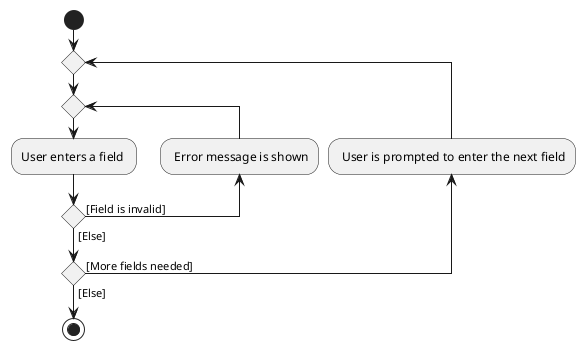 @startuml
start
repeat
repeat
  :User enters a field ;
backward: Error message is shown;
repeat while () is ([Field is invalid]) not ([Else])
backward: User is prompted to enter the next field;
repeat while () is ([More fields needed]) not ([Else])
stop
@enduml
